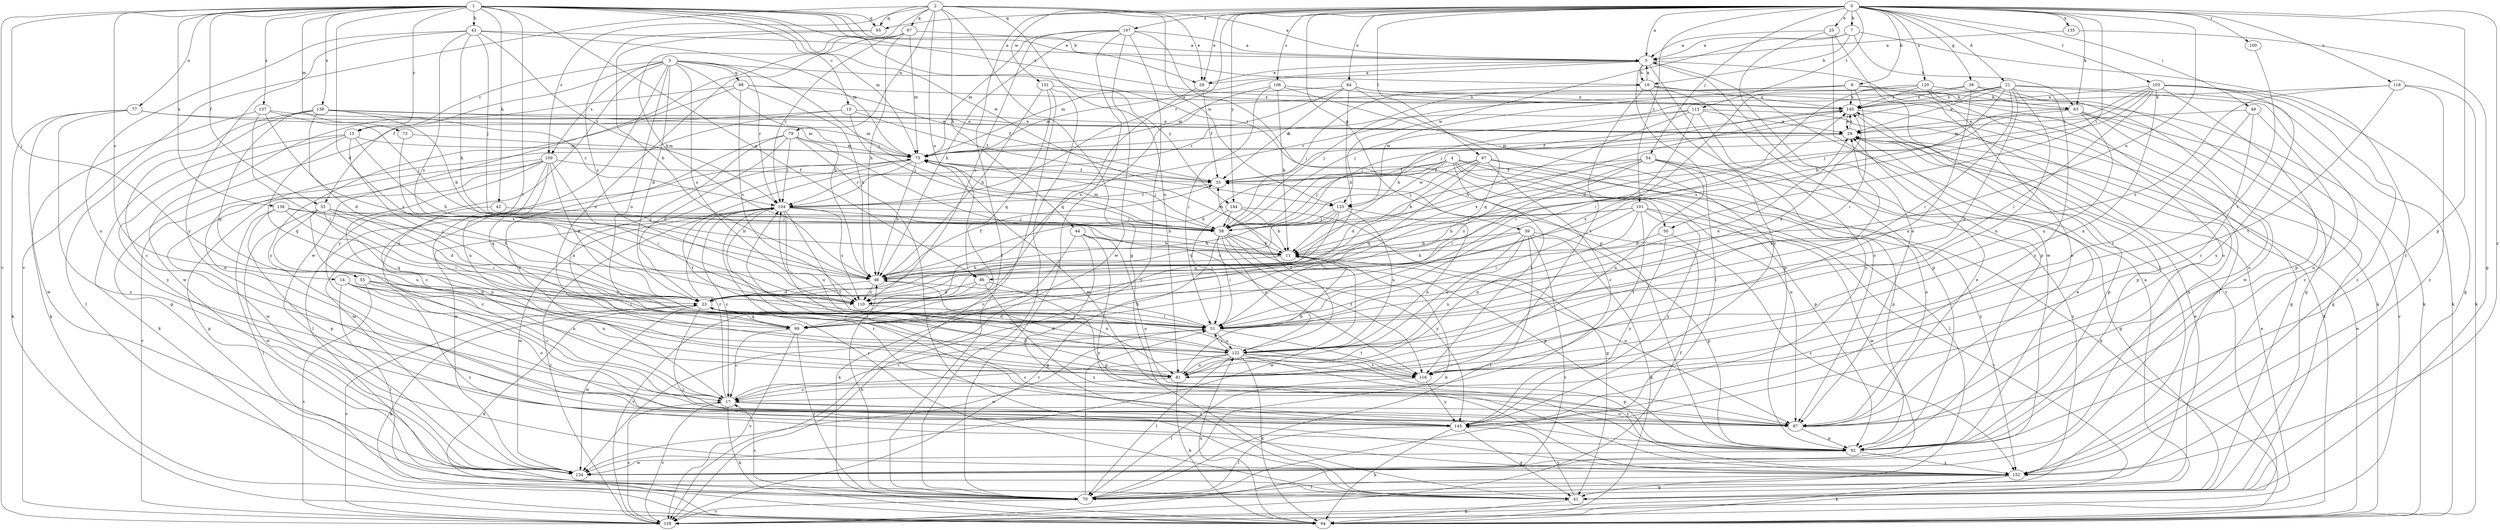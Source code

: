 strict digraph  {
0;
1;
2;
3;
4;
5;
7;
9;
10;
11;
13;
14;
15;
17;
21;
23;
25;
28;
29;
33;
35;
38;
39;
41;
42;
43;
44;
46;
49;
50;
51;
54;
55;
58;
63;
64;
67;
70;
73;
75;
77;
79;
81;
84;
86;
87;
92;
95;
97;
98;
99;
100;
101;
103;
104;
106;
107;
109;
110;
113;
116;
118;
120;
122;
128;
131;
133;
134;
135;
136;
137;
138;
140;
144;
145;
152;
0 -> 5  [label=a];
0 -> 7  [label=b];
0 -> 9  [label=b];
0 -> 21  [label=d];
0 -> 25  [label=e];
0 -> 28  [label=e];
0 -> 38  [label=g];
0 -> 39  [label=g];
0 -> 49  [label=i];
0 -> 50  [label=i];
0 -> 54  [label=j];
0 -> 63  [label=k];
0 -> 67  [label=l];
0 -> 70  [label=l];
0 -> 84  [label=o];
0 -> 86  [label=o];
0 -> 92  [label=p];
0 -> 95  [label=q];
0 -> 100  [label=r];
0 -> 101  [label=r];
0 -> 103  [label=r];
0 -> 104  [label=r];
0 -> 106  [label=s];
0 -> 107  [label=s];
0 -> 113  [label=t];
0 -> 118  [label=u];
0 -> 120  [label=u];
0 -> 131  [label=w];
0 -> 135  [label=x];
0 -> 144  [label=y];
0 -> 152  [label=z];
1 -> 10  [label=b];
1 -> 13  [label=c];
1 -> 14  [label=c];
1 -> 15  [label=c];
1 -> 23  [label=d];
1 -> 28  [label=e];
1 -> 33  [label=f];
1 -> 42  [label=h];
1 -> 43  [label=h];
1 -> 50  [label=i];
1 -> 55  [label=j];
1 -> 73  [label=m];
1 -> 75  [label=m];
1 -> 77  [label=n];
1 -> 86  [label=o];
1 -> 95  [label=q];
1 -> 116  [label=t];
1 -> 128  [label=v];
1 -> 133  [label=w];
1 -> 136  [label=x];
1 -> 137  [label=x];
1 -> 138  [label=x];
1 -> 140  [label=x];
2 -> 5  [label=a];
2 -> 28  [label=e];
2 -> 41  [label=g];
2 -> 44  [label=h];
2 -> 46  [label=h];
2 -> 79  [label=n];
2 -> 81  [label=n];
2 -> 86  [label=o];
2 -> 95  [label=q];
2 -> 97  [label=q];
2 -> 109  [label=s];
2 -> 128  [label=v];
2 -> 133  [label=w];
3 -> 15  [label=c];
3 -> 23  [label=d];
3 -> 33  [label=f];
3 -> 46  [label=h];
3 -> 58  [label=j];
3 -> 87  [label=o];
3 -> 98  [label=q];
3 -> 104  [label=r];
3 -> 109  [label=s];
3 -> 110  [label=s];
3 -> 122  [label=u];
3 -> 144  [label=y];
3 -> 145  [label=y];
4 -> 35  [label=f];
4 -> 46  [label=h];
4 -> 58  [label=j];
4 -> 70  [label=l];
4 -> 87  [label=o];
4 -> 92  [label=p];
4 -> 116  [label=t];
4 -> 133  [label=w];
4 -> 152  [label=z];
5 -> 10  [label=b];
5 -> 28  [label=e];
5 -> 70  [label=l];
5 -> 75  [label=m];
5 -> 92  [label=p];
5 -> 128  [label=v];
5 -> 145  [label=y];
7 -> 5  [label=a];
7 -> 10  [label=b];
7 -> 63  [label=k];
7 -> 133  [label=w];
7 -> 152  [label=z];
9 -> 51  [label=i];
9 -> 58  [label=j];
9 -> 63  [label=k];
9 -> 75  [label=m];
9 -> 87  [label=o];
9 -> 133  [label=w];
9 -> 140  [label=x];
10 -> 5  [label=a];
10 -> 58  [label=j];
10 -> 63  [label=k];
10 -> 87  [label=o];
10 -> 92  [label=p];
10 -> 116  [label=t];
10 -> 140  [label=x];
11 -> 46  [label=h];
11 -> 75  [label=m];
11 -> 87  [label=o];
11 -> 134  [label=w];
13 -> 29  [label=e];
13 -> 35  [label=f];
13 -> 41  [label=g];
13 -> 58  [label=j];
13 -> 87  [label=o];
14 -> 17  [label=c];
14 -> 23  [label=d];
14 -> 70  [label=l];
14 -> 81  [label=n];
14 -> 87  [label=o];
15 -> 46  [label=h];
15 -> 51  [label=i];
15 -> 64  [label=k];
15 -> 75  [label=m];
15 -> 99  [label=q];
15 -> 145  [label=y];
17 -> 51  [label=i];
17 -> 64  [label=k];
17 -> 87  [label=o];
17 -> 104  [label=r];
17 -> 128  [label=v];
17 -> 145  [label=y];
21 -> 29  [label=e];
21 -> 51  [label=i];
21 -> 58  [label=j];
21 -> 64  [label=k];
21 -> 81  [label=n];
21 -> 104  [label=r];
21 -> 110  [label=s];
21 -> 122  [label=u];
21 -> 140  [label=x];
21 -> 145  [label=y];
21 -> 152  [label=z];
23 -> 51  [label=i];
23 -> 64  [label=k];
23 -> 99  [label=q];
23 -> 128  [label=v];
23 -> 134  [label=w];
23 -> 140  [label=x];
23 -> 152  [label=z];
25 -> 5  [label=a];
25 -> 70  [label=l];
25 -> 87  [label=o];
25 -> 134  [label=w];
28 -> 5  [label=a];
28 -> 35  [label=f];
28 -> 99  [label=q];
29 -> 75  [label=m];
29 -> 92  [label=p];
29 -> 140  [label=x];
33 -> 11  [label=b];
33 -> 17  [label=c];
33 -> 23  [label=d];
33 -> 51  [label=i];
33 -> 58  [label=j];
33 -> 99  [label=q];
33 -> 122  [label=u];
33 -> 134  [label=w];
35 -> 104  [label=r];
38 -> 41  [label=g];
38 -> 58  [label=j];
38 -> 81  [label=n];
38 -> 134  [label=w];
38 -> 140  [label=x];
39 -> 11  [label=b];
39 -> 46  [label=h];
39 -> 64  [label=k];
39 -> 70  [label=l];
39 -> 81  [label=n];
39 -> 92  [label=p];
39 -> 122  [label=u];
39 -> 128  [label=v];
41 -> 5  [label=a];
41 -> 64  [label=k];
41 -> 104  [label=r];
41 -> 145  [label=y];
42 -> 58  [label=j];
42 -> 81  [label=n];
43 -> 5  [label=a];
43 -> 46  [label=h];
43 -> 58  [label=j];
43 -> 75  [label=m];
43 -> 87  [label=o];
43 -> 104  [label=r];
43 -> 110  [label=s];
43 -> 145  [label=y];
44 -> 11  [label=b];
44 -> 41  [label=g];
44 -> 64  [label=k];
44 -> 87  [label=o];
44 -> 152  [label=z];
46 -> 23  [label=d];
46 -> 35  [label=f];
46 -> 81  [label=n];
46 -> 110  [label=s];
49 -> 17  [label=c];
49 -> 29  [label=e];
49 -> 87  [label=o];
49 -> 116  [label=t];
50 -> 11  [label=b];
50 -> 145  [label=y];
50 -> 152  [label=z];
51 -> 23  [label=d];
51 -> 29  [label=e];
51 -> 46  [label=h];
51 -> 116  [label=t];
51 -> 122  [label=u];
51 -> 134  [label=w];
51 -> 140  [label=x];
54 -> 11  [label=b];
54 -> 35  [label=f];
54 -> 41  [label=g];
54 -> 51  [label=i];
54 -> 81  [label=n];
54 -> 87  [label=o];
54 -> 110  [label=s];
54 -> 152  [label=z];
55 -> 51  [label=i];
55 -> 81  [label=n];
55 -> 110  [label=s];
55 -> 128  [label=v];
55 -> 152  [label=z];
58 -> 11  [label=b];
58 -> 51  [label=i];
58 -> 75  [label=m];
58 -> 92  [label=p];
58 -> 116  [label=t];
58 -> 122  [label=u];
58 -> 128  [label=v];
58 -> 145  [label=y];
63 -> 29  [label=e];
63 -> 41  [label=g];
63 -> 75  [label=m];
63 -> 87  [label=o];
63 -> 122  [label=u];
63 -> 128  [label=v];
64 -> 23  [label=d];
64 -> 29  [label=e];
64 -> 122  [label=u];
67 -> 17  [label=c];
67 -> 23  [label=d];
67 -> 35  [label=f];
67 -> 58  [label=j];
67 -> 64  [label=k];
67 -> 92  [label=p];
67 -> 99  [label=q];
70 -> 11  [label=b];
70 -> 17  [label=c];
70 -> 29  [label=e];
70 -> 46  [label=h];
70 -> 51  [label=i];
70 -> 128  [label=v];
73 -> 75  [label=m];
73 -> 110  [label=s];
75 -> 35  [label=f];
75 -> 46  [label=h];
75 -> 58  [label=j];
75 -> 70  [label=l];
75 -> 104  [label=r];
75 -> 116  [label=t];
75 -> 134  [label=w];
77 -> 29  [label=e];
77 -> 64  [label=k];
77 -> 75  [label=m];
77 -> 134  [label=w];
77 -> 152  [label=z];
79 -> 17  [label=c];
79 -> 23  [label=d];
79 -> 41  [label=g];
79 -> 75  [label=m];
79 -> 81  [label=n];
79 -> 104  [label=r];
79 -> 116  [label=t];
81 -> 11  [label=b];
81 -> 17  [label=c];
81 -> 23  [label=d];
81 -> 64  [label=k];
84 -> 35  [label=f];
84 -> 46  [label=h];
84 -> 64  [label=k];
84 -> 75  [label=m];
84 -> 99  [label=q];
84 -> 104  [label=r];
84 -> 140  [label=x];
86 -> 23  [label=d];
86 -> 92  [label=p];
86 -> 128  [label=v];
86 -> 152  [label=z];
87 -> 29  [label=e];
87 -> 75  [label=m];
87 -> 92  [label=p];
87 -> 104  [label=r];
92 -> 29  [label=e];
92 -> 104  [label=r];
92 -> 134  [label=w];
92 -> 152  [label=z];
95 -> 46  [label=h];
95 -> 110  [label=s];
97 -> 5  [label=a];
97 -> 46  [label=h];
97 -> 75  [label=m];
97 -> 81  [label=n];
97 -> 104  [label=r];
97 -> 134  [label=w];
98 -> 35  [label=f];
98 -> 46  [label=h];
98 -> 110  [label=s];
98 -> 134  [label=w];
98 -> 140  [label=x];
98 -> 145  [label=y];
99 -> 17  [label=c];
99 -> 70  [label=l];
99 -> 128  [label=v];
99 -> 140  [label=x];
100 -> 116  [label=t];
101 -> 11  [label=b];
101 -> 51  [label=i];
101 -> 58  [label=j];
101 -> 81  [label=n];
101 -> 116  [label=t];
101 -> 128  [label=v];
101 -> 134  [label=w];
101 -> 145  [label=y];
103 -> 11  [label=b];
103 -> 41  [label=g];
103 -> 51  [label=i];
103 -> 58  [label=j];
103 -> 81  [label=n];
103 -> 92  [label=p];
103 -> 110  [label=s];
103 -> 140  [label=x];
103 -> 145  [label=y];
103 -> 152  [label=z];
104 -> 11  [label=b];
104 -> 17  [label=c];
104 -> 58  [label=j];
104 -> 110  [label=s];
104 -> 116  [label=t];
104 -> 122  [label=u];
104 -> 134  [label=w];
106 -> 11  [label=b];
106 -> 51  [label=i];
106 -> 92  [label=p];
106 -> 110  [label=s];
106 -> 140  [label=x];
107 -> 5  [label=a];
107 -> 46  [label=h];
107 -> 70  [label=l];
107 -> 75  [label=m];
107 -> 92  [label=p];
107 -> 110  [label=s];
107 -> 128  [label=v];
107 -> 134  [label=w];
109 -> 17  [label=c];
109 -> 23  [label=d];
109 -> 35  [label=f];
109 -> 41  [label=g];
109 -> 51  [label=i];
109 -> 99  [label=q];
109 -> 122  [label=u];
109 -> 128  [label=v];
109 -> 134  [label=w];
110 -> 51  [label=i];
113 -> 11  [label=b];
113 -> 29  [label=e];
113 -> 46  [label=h];
113 -> 51  [label=i];
113 -> 64  [label=k];
113 -> 75  [label=m];
113 -> 145  [label=y];
116 -> 70  [label=l];
116 -> 145  [label=y];
118 -> 64  [label=k];
118 -> 110  [label=s];
118 -> 116  [label=t];
118 -> 140  [label=x];
118 -> 152  [label=z];
120 -> 23  [label=d];
120 -> 51  [label=i];
120 -> 64  [label=k];
120 -> 70  [label=l];
120 -> 87  [label=o];
120 -> 140  [label=x];
122 -> 17  [label=c];
122 -> 23  [label=d];
122 -> 29  [label=e];
122 -> 35  [label=f];
122 -> 51  [label=i];
122 -> 64  [label=k];
122 -> 70  [label=l];
122 -> 81  [label=n];
122 -> 92  [label=p];
122 -> 116  [label=t];
122 -> 152  [label=z];
128 -> 17  [label=c];
128 -> 29  [label=e];
128 -> 35  [label=f];
128 -> 104  [label=r];
131 -> 46  [label=h];
131 -> 70  [label=l];
131 -> 99  [label=q];
131 -> 128  [label=v];
131 -> 140  [label=x];
133 -> 23  [label=d];
133 -> 46  [label=h];
133 -> 58  [label=j];
133 -> 81  [label=n];
133 -> 99  [label=q];
133 -> 122  [label=u];
134 -> 75  [label=m];
134 -> 140  [label=x];
135 -> 5  [label=a];
135 -> 41  [label=g];
136 -> 46  [label=h];
136 -> 51  [label=i];
136 -> 58  [label=j];
136 -> 70  [label=l];
136 -> 92  [label=p];
137 -> 29  [label=e];
137 -> 51  [label=i];
137 -> 58  [label=j];
137 -> 64  [label=k];
137 -> 110  [label=s];
138 -> 11  [label=b];
138 -> 17  [label=c];
138 -> 23  [label=d];
138 -> 29  [label=e];
138 -> 70  [label=l];
138 -> 75  [label=m];
138 -> 99  [label=q];
138 -> 104  [label=r];
140 -> 29  [label=e];
140 -> 35  [label=f];
140 -> 41  [label=g];
140 -> 58  [label=j];
140 -> 92  [label=p];
144 -> 11  [label=b];
144 -> 41  [label=g];
144 -> 51  [label=i];
144 -> 58  [label=j];
145 -> 41  [label=g];
145 -> 64  [label=k];
145 -> 70  [label=l];
145 -> 104  [label=r];
152 -> 41  [label=g];
152 -> 64  [label=k];
152 -> 70  [label=l];
}
